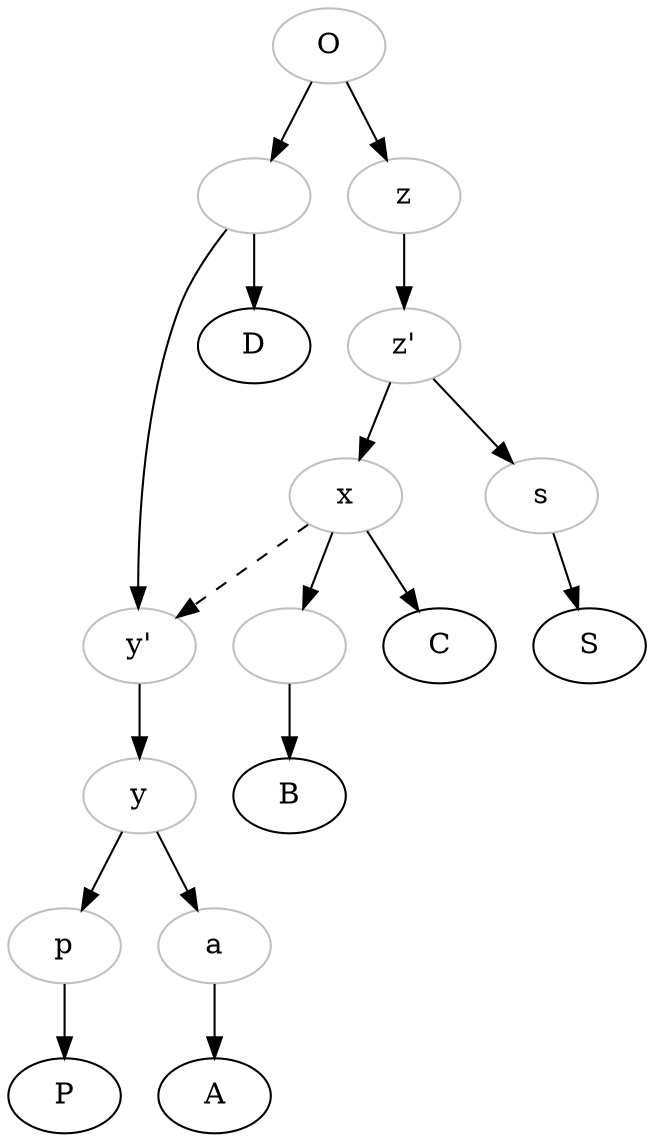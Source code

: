 digraph {
1[label="", color="grey"];
O[color="grey"];
x[color="grey"];
y[color="grey"];
z[color="grey"];
zprime[color="grey", label="z'"];
s[color="grey"]
2[color="grey", label=""]
yprime[color="grey", label="y'"]
p[color="grey"]
a[color="grey"]
O->z;
z->zprime;
zprime->s;
s->S;
zprime->x;
x->2;
2->B;
x->C;
O->1;
1->D;
1->yprime;
yprime->y;
y->p;
p->P;
y->a;
a->A;
x->yprime[style="dashed"]; //added
}
